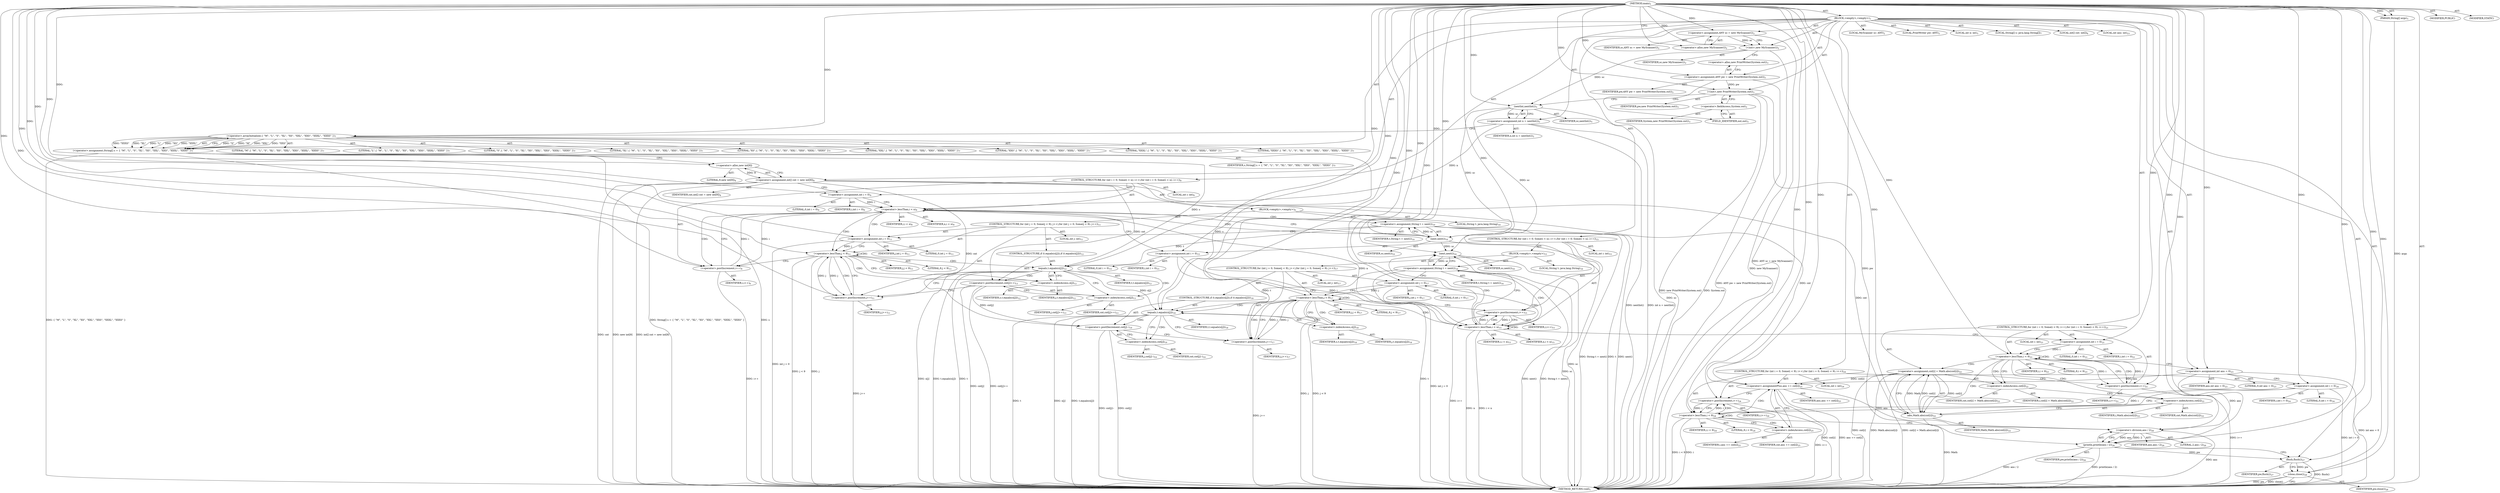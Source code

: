 digraph "main" {  
"21" [label = <(METHOD,main)<SUB>1</SUB>> ]
"22" [label = <(PARAM,String[] args)<SUB>1</SUB>> ]
"23" [label = <(BLOCK,&lt;empty&gt;,&lt;empty&gt;)<SUB>1</SUB>> ]
"4" [label = <(LOCAL,MyScanner sc: ANY)<SUB>2</SUB>> ]
"24" [label = <(&lt;operator&gt;.assignment,ANY sc = new MyScanner())<SUB>2</SUB>> ]
"25" [label = <(IDENTIFIER,sc,ANY sc = new MyScanner())<SUB>2</SUB>> ]
"26" [label = <(&lt;operator&gt;.alloc,new MyScanner())<SUB>2</SUB>> ]
"27" [label = <(&lt;init&gt;,new MyScanner())<SUB>2</SUB>> ]
"3" [label = <(IDENTIFIER,sc,new MyScanner())<SUB>2</SUB>> ]
"6" [label = <(LOCAL,PrintWriter pw: ANY)<SUB>3</SUB>> ]
"28" [label = <(&lt;operator&gt;.assignment,ANY pw = new PrintWriter(System.out))<SUB>3</SUB>> ]
"29" [label = <(IDENTIFIER,pw,ANY pw = new PrintWriter(System.out))<SUB>3</SUB>> ]
"30" [label = <(&lt;operator&gt;.alloc,new PrintWriter(System.out))<SUB>3</SUB>> ]
"31" [label = <(&lt;init&gt;,new PrintWriter(System.out))<SUB>3</SUB>> ]
"5" [label = <(IDENTIFIER,pw,new PrintWriter(System.out))<SUB>3</SUB>> ]
"32" [label = <(&lt;operator&gt;.fieldAccess,System.out)<SUB>3</SUB>> ]
"33" [label = <(IDENTIFIER,System,new PrintWriter(System.out))<SUB>3</SUB>> ]
"34" [label = <(FIELD_IDENTIFIER,out,out)<SUB>3</SUB>> ]
"35" [label = <(LOCAL,int n: int)<SUB>5</SUB>> ]
"36" [label = <(&lt;operator&gt;.assignment,int n = nextInt())<SUB>5</SUB>> ]
"37" [label = <(IDENTIFIER,n,int n = nextInt())<SUB>5</SUB>> ]
"38" [label = <(nextInt,nextInt())<SUB>5</SUB>> ]
"39" [label = <(IDENTIFIER,sc,nextInt())<SUB>5</SUB>> ]
"40" [label = <(LOCAL,String[] s: java.lang.String[])<SUB>7</SUB>> ]
"41" [label = <(&lt;operator&gt;.assignment,String[] s = { &quot;M&quot;, &quot;L&quot;, &quot;S&quot;, &quot;XL&quot;, &quot;XS&quot;, &quot;XXL&quot;, &quot;XXS&quot;, &quot;XXXL&quot;, &quot;XXXS&quot; })<SUB>7</SUB>> ]
"42" [label = <(IDENTIFIER,s,String[] s = { &quot;M&quot;, &quot;L&quot;, &quot;S&quot;, &quot;XL&quot;, &quot;XS&quot;, &quot;XXL&quot;, &quot;XXS&quot;, &quot;XXXL&quot;, &quot;XXXS&quot; })<SUB>7</SUB>> ]
"43" [label = <(&lt;operator&gt;.arrayInitializer,{ &quot;M&quot;, &quot;L&quot;, &quot;S&quot;, &quot;XL&quot;, &quot;XS&quot;, &quot;XXL&quot;, &quot;XXS&quot;, &quot;XXXL&quot;, &quot;XXXS&quot; })<SUB>7</SUB>> ]
"44" [label = <(LITERAL,&quot;M&quot;,{ &quot;M&quot;, &quot;L&quot;, &quot;S&quot;, &quot;XL&quot;, &quot;XS&quot;, &quot;XXL&quot;, &quot;XXS&quot;, &quot;XXXL&quot;, &quot;XXXS&quot; })<SUB>7</SUB>> ]
"45" [label = <(LITERAL,&quot;L&quot;,{ &quot;M&quot;, &quot;L&quot;, &quot;S&quot;, &quot;XL&quot;, &quot;XS&quot;, &quot;XXL&quot;, &quot;XXS&quot;, &quot;XXXL&quot;, &quot;XXXS&quot; })<SUB>7</SUB>> ]
"46" [label = <(LITERAL,&quot;S&quot;,{ &quot;M&quot;, &quot;L&quot;, &quot;S&quot;, &quot;XL&quot;, &quot;XS&quot;, &quot;XXL&quot;, &quot;XXS&quot;, &quot;XXXL&quot;, &quot;XXXS&quot; })<SUB>7</SUB>> ]
"47" [label = <(LITERAL,&quot;XL&quot;,{ &quot;M&quot;, &quot;L&quot;, &quot;S&quot;, &quot;XL&quot;, &quot;XS&quot;, &quot;XXL&quot;, &quot;XXS&quot;, &quot;XXXL&quot;, &quot;XXXS&quot; })<SUB>7</SUB>> ]
"48" [label = <(LITERAL,&quot;XS&quot;,{ &quot;M&quot;, &quot;L&quot;, &quot;S&quot;, &quot;XL&quot;, &quot;XS&quot;, &quot;XXL&quot;, &quot;XXS&quot;, &quot;XXXL&quot;, &quot;XXXS&quot; })<SUB>7</SUB>> ]
"49" [label = <(LITERAL,&quot;XXL&quot;,{ &quot;M&quot;, &quot;L&quot;, &quot;S&quot;, &quot;XL&quot;, &quot;XS&quot;, &quot;XXL&quot;, &quot;XXS&quot;, &quot;XXXL&quot;, &quot;XXXS&quot; })<SUB>7</SUB>> ]
"50" [label = <(LITERAL,&quot;XXS&quot;,{ &quot;M&quot;, &quot;L&quot;, &quot;S&quot;, &quot;XL&quot;, &quot;XS&quot;, &quot;XXL&quot;, &quot;XXS&quot;, &quot;XXXL&quot;, &quot;XXXS&quot; })<SUB>7</SUB>> ]
"51" [label = <(LITERAL,&quot;XXXL&quot;,{ &quot;M&quot;, &quot;L&quot;, &quot;S&quot;, &quot;XL&quot;, &quot;XS&quot;, &quot;XXL&quot;, &quot;XXS&quot;, &quot;XXXL&quot;, &quot;XXXS&quot; })<SUB>7</SUB>> ]
"52" [label = <(LITERAL,&quot;XXXS&quot;,{ &quot;M&quot;, &quot;L&quot;, &quot;S&quot;, &quot;XL&quot;, &quot;XS&quot;, &quot;XXL&quot;, &quot;XXS&quot;, &quot;XXXL&quot;, &quot;XXXS&quot; })<SUB>7</SUB>> ]
"53" [label = <(LOCAL,int[] cnt: int[])<SUB>8</SUB>> ]
"54" [label = <(&lt;operator&gt;.assignment,int[] cnt = new int[9])<SUB>8</SUB>> ]
"55" [label = <(IDENTIFIER,cnt,int[] cnt = new int[9])<SUB>8</SUB>> ]
"56" [label = <(&lt;operator&gt;.alloc,new int[9])> ]
"57" [label = <(LITERAL,9,new int[9])<SUB>8</SUB>> ]
"58" [label = <(CONTROL_STRUCTURE,for (int i = 0; Some(i &lt; n); i++),for (int i = 0; Some(i &lt; n); i++))<SUB>9</SUB>> ]
"59" [label = <(LOCAL,int i: int)<SUB>9</SUB>> ]
"60" [label = <(&lt;operator&gt;.assignment,int i = 0)<SUB>9</SUB>> ]
"61" [label = <(IDENTIFIER,i,int i = 0)<SUB>9</SUB>> ]
"62" [label = <(LITERAL,0,int i = 0)<SUB>9</SUB>> ]
"63" [label = <(&lt;operator&gt;.lessThan,i &lt; n)<SUB>9</SUB>> ]
"64" [label = <(IDENTIFIER,i,i &lt; n)<SUB>9</SUB>> ]
"65" [label = <(IDENTIFIER,n,i &lt; n)<SUB>9</SUB>> ]
"66" [label = <(&lt;operator&gt;.postIncrement,i++)<SUB>9</SUB>> ]
"67" [label = <(IDENTIFIER,i,i++)<SUB>9</SUB>> ]
"68" [label = <(BLOCK,&lt;empty&gt;,&lt;empty&gt;)<SUB>9</SUB>> ]
"69" [label = <(LOCAL,String t: java.lang.String)<SUB>10</SUB>> ]
"70" [label = <(&lt;operator&gt;.assignment,String t = next())<SUB>10</SUB>> ]
"71" [label = <(IDENTIFIER,t,String t = next())<SUB>10</SUB>> ]
"72" [label = <(next,next())<SUB>10</SUB>> ]
"73" [label = <(IDENTIFIER,sc,next())<SUB>10</SUB>> ]
"74" [label = <(CONTROL_STRUCTURE,for (int j = 0; Some(j &lt; 9); j++),for (int j = 0; Some(j &lt; 9); j++))<SUB>11</SUB>> ]
"75" [label = <(LOCAL,int j: int)<SUB>11</SUB>> ]
"76" [label = <(&lt;operator&gt;.assignment,int j = 0)<SUB>11</SUB>> ]
"77" [label = <(IDENTIFIER,j,int j = 0)<SUB>11</SUB>> ]
"78" [label = <(LITERAL,0,int j = 0)<SUB>11</SUB>> ]
"79" [label = <(&lt;operator&gt;.lessThan,j &lt; 9)<SUB>11</SUB>> ]
"80" [label = <(IDENTIFIER,j,j &lt; 9)<SUB>11</SUB>> ]
"81" [label = <(LITERAL,9,j &lt; 9)<SUB>11</SUB>> ]
"82" [label = <(&lt;operator&gt;.postIncrement,j++)<SUB>11</SUB>> ]
"83" [label = <(IDENTIFIER,j,j++)<SUB>11</SUB>> ]
"84" [label = <(CONTROL_STRUCTURE,if (t.equals(s[j])),if (t.equals(s[j])))<SUB>12</SUB>> ]
"85" [label = <(equals,t.equals(s[j]))<SUB>12</SUB>> ]
"86" [label = <(IDENTIFIER,t,t.equals(s[j]))<SUB>12</SUB>> ]
"87" [label = <(&lt;operator&gt;.indexAccess,s[j])<SUB>12</SUB>> ]
"88" [label = <(IDENTIFIER,s,t.equals(s[j]))<SUB>12</SUB>> ]
"89" [label = <(IDENTIFIER,j,t.equals(s[j]))<SUB>12</SUB>> ]
"90" [label = <(&lt;operator&gt;.postIncrement,cnt[j]++)<SUB>13</SUB>> ]
"91" [label = <(&lt;operator&gt;.indexAccess,cnt[j])<SUB>13</SUB>> ]
"92" [label = <(IDENTIFIER,cnt,cnt[j]++)<SUB>13</SUB>> ]
"93" [label = <(IDENTIFIER,j,cnt[j]++)<SUB>13</SUB>> ]
"94" [label = <(CONTROL_STRUCTURE,for (int i = 0; Some(i &lt; n); i++),for (int i = 0; Some(i &lt; n); i++))<SUB>15</SUB>> ]
"95" [label = <(LOCAL,int i: int)<SUB>15</SUB>> ]
"96" [label = <(&lt;operator&gt;.assignment,int i = 0)<SUB>15</SUB>> ]
"97" [label = <(IDENTIFIER,i,int i = 0)<SUB>15</SUB>> ]
"98" [label = <(LITERAL,0,int i = 0)<SUB>15</SUB>> ]
"99" [label = <(&lt;operator&gt;.lessThan,i &lt; n)<SUB>15</SUB>> ]
"100" [label = <(IDENTIFIER,i,i &lt; n)<SUB>15</SUB>> ]
"101" [label = <(IDENTIFIER,n,i &lt; n)<SUB>15</SUB>> ]
"102" [label = <(&lt;operator&gt;.postIncrement,i++)<SUB>15</SUB>> ]
"103" [label = <(IDENTIFIER,i,i++)<SUB>15</SUB>> ]
"104" [label = <(BLOCK,&lt;empty&gt;,&lt;empty&gt;)<SUB>15</SUB>> ]
"105" [label = <(LOCAL,String t: java.lang.String)<SUB>16</SUB>> ]
"106" [label = <(&lt;operator&gt;.assignment,String t = next())<SUB>16</SUB>> ]
"107" [label = <(IDENTIFIER,t,String t = next())<SUB>16</SUB>> ]
"108" [label = <(next,next())<SUB>16</SUB>> ]
"109" [label = <(IDENTIFIER,sc,next())<SUB>16</SUB>> ]
"110" [label = <(CONTROL_STRUCTURE,for (int j = 0; Some(j &lt; 9); j++),for (int j = 0; Some(j &lt; 9); j++))<SUB>17</SUB>> ]
"111" [label = <(LOCAL,int j: int)<SUB>17</SUB>> ]
"112" [label = <(&lt;operator&gt;.assignment,int j = 0)<SUB>17</SUB>> ]
"113" [label = <(IDENTIFIER,j,int j = 0)<SUB>17</SUB>> ]
"114" [label = <(LITERAL,0,int j = 0)<SUB>17</SUB>> ]
"115" [label = <(&lt;operator&gt;.lessThan,j &lt; 9)<SUB>17</SUB>> ]
"116" [label = <(IDENTIFIER,j,j &lt; 9)<SUB>17</SUB>> ]
"117" [label = <(LITERAL,9,j &lt; 9)<SUB>17</SUB>> ]
"118" [label = <(&lt;operator&gt;.postIncrement,j++)<SUB>17</SUB>> ]
"119" [label = <(IDENTIFIER,j,j++)<SUB>17</SUB>> ]
"120" [label = <(CONTROL_STRUCTURE,if (t.equals(s[j])),if (t.equals(s[j])))<SUB>18</SUB>> ]
"121" [label = <(equals,t.equals(s[j]))<SUB>18</SUB>> ]
"122" [label = <(IDENTIFIER,t,t.equals(s[j]))<SUB>18</SUB>> ]
"123" [label = <(&lt;operator&gt;.indexAccess,s[j])<SUB>18</SUB>> ]
"124" [label = <(IDENTIFIER,s,t.equals(s[j]))<SUB>18</SUB>> ]
"125" [label = <(IDENTIFIER,j,t.equals(s[j]))<SUB>18</SUB>> ]
"126" [label = <(&lt;operator&gt;.postDecrement,cnt[j]--)<SUB>19</SUB>> ]
"127" [label = <(&lt;operator&gt;.indexAccess,cnt[j])<SUB>19</SUB>> ]
"128" [label = <(IDENTIFIER,cnt,cnt[j]--)<SUB>19</SUB>> ]
"129" [label = <(IDENTIFIER,j,cnt[j]--)<SUB>19</SUB>> ]
"130" [label = <(CONTROL_STRUCTURE,for (int i = 0; Some(i &lt; 9); i++),for (int i = 0; Some(i &lt; 9); i++))<SUB>21</SUB>> ]
"131" [label = <(LOCAL,int i: int)<SUB>21</SUB>> ]
"132" [label = <(&lt;operator&gt;.assignment,int i = 0)<SUB>21</SUB>> ]
"133" [label = <(IDENTIFIER,i,int i = 0)<SUB>21</SUB>> ]
"134" [label = <(LITERAL,0,int i = 0)<SUB>21</SUB>> ]
"135" [label = <(&lt;operator&gt;.lessThan,i &lt; 9)<SUB>21</SUB>> ]
"136" [label = <(IDENTIFIER,i,i &lt; 9)<SUB>21</SUB>> ]
"137" [label = <(LITERAL,9,i &lt; 9)<SUB>21</SUB>> ]
"138" [label = <(&lt;operator&gt;.postIncrement,i++)<SUB>21</SUB>> ]
"139" [label = <(IDENTIFIER,i,i++)<SUB>21</SUB>> ]
"140" [label = <(&lt;operator&gt;.assignment,cnt[i] = Math.abs(cnt[i]))<SUB>22</SUB>> ]
"141" [label = <(&lt;operator&gt;.indexAccess,cnt[i])<SUB>22</SUB>> ]
"142" [label = <(IDENTIFIER,cnt,cnt[i] = Math.abs(cnt[i]))<SUB>22</SUB>> ]
"143" [label = <(IDENTIFIER,i,cnt[i] = Math.abs(cnt[i]))<SUB>22</SUB>> ]
"144" [label = <(abs,Math.abs(cnt[i]))<SUB>22</SUB>> ]
"145" [label = <(IDENTIFIER,Math,Math.abs(cnt[i]))<SUB>22</SUB>> ]
"146" [label = <(&lt;operator&gt;.indexAccess,cnt[i])<SUB>22</SUB>> ]
"147" [label = <(IDENTIFIER,cnt,Math.abs(cnt[i]))<SUB>22</SUB>> ]
"148" [label = <(IDENTIFIER,i,Math.abs(cnt[i]))<SUB>22</SUB>> ]
"149" [label = <(LOCAL,int ans: int)<SUB>23</SUB>> ]
"150" [label = <(&lt;operator&gt;.assignment,int ans = 0)<SUB>23</SUB>> ]
"151" [label = <(IDENTIFIER,ans,int ans = 0)<SUB>23</SUB>> ]
"152" [label = <(LITERAL,0,int ans = 0)<SUB>23</SUB>> ]
"153" [label = <(CONTROL_STRUCTURE,for (int i = 0; Some(i &lt; 9); i++),for (int i = 0; Some(i &lt; 9); i++))<SUB>24</SUB>> ]
"154" [label = <(LOCAL,int i: int)<SUB>24</SUB>> ]
"155" [label = <(&lt;operator&gt;.assignment,int i = 0)<SUB>24</SUB>> ]
"156" [label = <(IDENTIFIER,i,int i = 0)<SUB>24</SUB>> ]
"157" [label = <(LITERAL,0,int i = 0)<SUB>24</SUB>> ]
"158" [label = <(&lt;operator&gt;.lessThan,i &lt; 9)<SUB>24</SUB>> ]
"159" [label = <(IDENTIFIER,i,i &lt; 9)<SUB>24</SUB>> ]
"160" [label = <(LITERAL,9,i &lt; 9)<SUB>24</SUB>> ]
"161" [label = <(&lt;operator&gt;.postIncrement,i++)<SUB>24</SUB>> ]
"162" [label = <(IDENTIFIER,i,i++)<SUB>24</SUB>> ]
"163" [label = <(&lt;operator&gt;.assignmentPlus,ans += cnt[i])<SUB>25</SUB>> ]
"164" [label = <(IDENTIFIER,ans,ans += cnt[i])<SUB>25</SUB>> ]
"165" [label = <(&lt;operator&gt;.indexAccess,cnt[i])<SUB>25</SUB>> ]
"166" [label = <(IDENTIFIER,cnt,ans += cnt[i])<SUB>25</SUB>> ]
"167" [label = <(IDENTIFIER,i,ans += cnt[i])<SUB>25</SUB>> ]
"168" [label = <(println,println(ans / 2))<SUB>26</SUB>> ]
"169" [label = <(IDENTIFIER,pw,println(ans / 2))<SUB>26</SUB>> ]
"170" [label = <(&lt;operator&gt;.division,ans / 2)<SUB>26</SUB>> ]
"171" [label = <(IDENTIFIER,ans,ans / 2)<SUB>26</SUB>> ]
"172" [label = <(LITERAL,2,ans / 2)<SUB>26</SUB>> ]
"173" [label = <(flush,flush())<SUB>27</SUB>> ]
"174" [label = <(IDENTIFIER,pw,flush())<SUB>27</SUB>> ]
"175" [label = <(close,close())<SUB>28</SUB>> ]
"176" [label = <(IDENTIFIER,pw,close())<SUB>28</SUB>> ]
"177" [label = <(MODIFIER,PUBLIC)> ]
"178" [label = <(MODIFIER,STATIC)> ]
"179" [label = <(METHOD_RETURN,void)<SUB>1</SUB>> ]
  "21" -> "22"  [ label = "AST: "] 
  "21" -> "23"  [ label = "AST: "] 
  "21" -> "177"  [ label = "AST: "] 
  "21" -> "178"  [ label = "AST: "] 
  "21" -> "179"  [ label = "AST: "] 
  "23" -> "4"  [ label = "AST: "] 
  "23" -> "24"  [ label = "AST: "] 
  "23" -> "27"  [ label = "AST: "] 
  "23" -> "6"  [ label = "AST: "] 
  "23" -> "28"  [ label = "AST: "] 
  "23" -> "31"  [ label = "AST: "] 
  "23" -> "35"  [ label = "AST: "] 
  "23" -> "36"  [ label = "AST: "] 
  "23" -> "40"  [ label = "AST: "] 
  "23" -> "41"  [ label = "AST: "] 
  "23" -> "53"  [ label = "AST: "] 
  "23" -> "54"  [ label = "AST: "] 
  "23" -> "58"  [ label = "AST: "] 
  "23" -> "94"  [ label = "AST: "] 
  "23" -> "130"  [ label = "AST: "] 
  "23" -> "149"  [ label = "AST: "] 
  "23" -> "150"  [ label = "AST: "] 
  "23" -> "153"  [ label = "AST: "] 
  "23" -> "168"  [ label = "AST: "] 
  "23" -> "173"  [ label = "AST: "] 
  "23" -> "175"  [ label = "AST: "] 
  "24" -> "25"  [ label = "AST: "] 
  "24" -> "26"  [ label = "AST: "] 
  "27" -> "3"  [ label = "AST: "] 
  "28" -> "29"  [ label = "AST: "] 
  "28" -> "30"  [ label = "AST: "] 
  "31" -> "5"  [ label = "AST: "] 
  "31" -> "32"  [ label = "AST: "] 
  "32" -> "33"  [ label = "AST: "] 
  "32" -> "34"  [ label = "AST: "] 
  "36" -> "37"  [ label = "AST: "] 
  "36" -> "38"  [ label = "AST: "] 
  "38" -> "39"  [ label = "AST: "] 
  "41" -> "42"  [ label = "AST: "] 
  "41" -> "43"  [ label = "AST: "] 
  "43" -> "44"  [ label = "AST: "] 
  "43" -> "45"  [ label = "AST: "] 
  "43" -> "46"  [ label = "AST: "] 
  "43" -> "47"  [ label = "AST: "] 
  "43" -> "48"  [ label = "AST: "] 
  "43" -> "49"  [ label = "AST: "] 
  "43" -> "50"  [ label = "AST: "] 
  "43" -> "51"  [ label = "AST: "] 
  "43" -> "52"  [ label = "AST: "] 
  "54" -> "55"  [ label = "AST: "] 
  "54" -> "56"  [ label = "AST: "] 
  "56" -> "57"  [ label = "AST: "] 
  "58" -> "59"  [ label = "AST: "] 
  "58" -> "60"  [ label = "AST: "] 
  "58" -> "63"  [ label = "AST: "] 
  "58" -> "66"  [ label = "AST: "] 
  "58" -> "68"  [ label = "AST: "] 
  "60" -> "61"  [ label = "AST: "] 
  "60" -> "62"  [ label = "AST: "] 
  "63" -> "64"  [ label = "AST: "] 
  "63" -> "65"  [ label = "AST: "] 
  "66" -> "67"  [ label = "AST: "] 
  "68" -> "69"  [ label = "AST: "] 
  "68" -> "70"  [ label = "AST: "] 
  "68" -> "74"  [ label = "AST: "] 
  "70" -> "71"  [ label = "AST: "] 
  "70" -> "72"  [ label = "AST: "] 
  "72" -> "73"  [ label = "AST: "] 
  "74" -> "75"  [ label = "AST: "] 
  "74" -> "76"  [ label = "AST: "] 
  "74" -> "79"  [ label = "AST: "] 
  "74" -> "82"  [ label = "AST: "] 
  "74" -> "84"  [ label = "AST: "] 
  "76" -> "77"  [ label = "AST: "] 
  "76" -> "78"  [ label = "AST: "] 
  "79" -> "80"  [ label = "AST: "] 
  "79" -> "81"  [ label = "AST: "] 
  "82" -> "83"  [ label = "AST: "] 
  "84" -> "85"  [ label = "AST: "] 
  "84" -> "90"  [ label = "AST: "] 
  "85" -> "86"  [ label = "AST: "] 
  "85" -> "87"  [ label = "AST: "] 
  "87" -> "88"  [ label = "AST: "] 
  "87" -> "89"  [ label = "AST: "] 
  "90" -> "91"  [ label = "AST: "] 
  "91" -> "92"  [ label = "AST: "] 
  "91" -> "93"  [ label = "AST: "] 
  "94" -> "95"  [ label = "AST: "] 
  "94" -> "96"  [ label = "AST: "] 
  "94" -> "99"  [ label = "AST: "] 
  "94" -> "102"  [ label = "AST: "] 
  "94" -> "104"  [ label = "AST: "] 
  "96" -> "97"  [ label = "AST: "] 
  "96" -> "98"  [ label = "AST: "] 
  "99" -> "100"  [ label = "AST: "] 
  "99" -> "101"  [ label = "AST: "] 
  "102" -> "103"  [ label = "AST: "] 
  "104" -> "105"  [ label = "AST: "] 
  "104" -> "106"  [ label = "AST: "] 
  "104" -> "110"  [ label = "AST: "] 
  "106" -> "107"  [ label = "AST: "] 
  "106" -> "108"  [ label = "AST: "] 
  "108" -> "109"  [ label = "AST: "] 
  "110" -> "111"  [ label = "AST: "] 
  "110" -> "112"  [ label = "AST: "] 
  "110" -> "115"  [ label = "AST: "] 
  "110" -> "118"  [ label = "AST: "] 
  "110" -> "120"  [ label = "AST: "] 
  "112" -> "113"  [ label = "AST: "] 
  "112" -> "114"  [ label = "AST: "] 
  "115" -> "116"  [ label = "AST: "] 
  "115" -> "117"  [ label = "AST: "] 
  "118" -> "119"  [ label = "AST: "] 
  "120" -> "121"  [ label = "AST: "] 
  "120" -> "126"  [ label = "AST: "] 
  "121" -> "122"  [ label = "AST: "] 
  "121" -> "123"  [ label = "AST: "] 
  "123" -> "124"  [ label = "AST: "] 
  "123" -> "125"  [ label = "AST: "] 
  "126" -> "127"  [ label = "AST: "] 
  "127" -> "128"  [ label = "AST: "] 
  "127" -> "129"  [ label = "AST: "] 
  "130" -> "131"  [ label = "AST: "] 
  "130" -> "132"  [ label = "AST: "] 
  "130" -> "135"  [ label = "AST: "] 
  "130" -> "138"  [ label = "AST: "] 
  "130" -> "140"  [ label = "AST: "] 
  "132" -> "133"  [ label = "AST: "] 
  "132" -> "134"  [ label = "AST: "] 
  "135" -> "136"  [ label = "AST: "] 
  "135" -> "137"  [ label = "AST: "] 
  "138" -> "139"  [ label = "AST: "] 
  "140" -> "141"  [ label = "AST: "] 
  "140" -> "144"  [ label = "AST: "] 
  "141" -> "142"  [ label = "AST: "] 
  "141" -> "143"  [ label = "AST: "] 
  "144" -> "145"  [ label = "AST: "] 
  "144" -> "146"  [ label = "AST: "] 
  "146" -> "147"  [ label = "AST: "] 
  "146" -> "148"  [ label = "AST: "] 
  "150" -> "151"  [ label = "AST: "] 
  "150" -> "152"  [ label = "AST: "] 
  "153" -> "154"  [ label = "AST: "] 
  "153" -> "155"  [ label = "AST: "] 
  "153" -> "158"  [ label = "AST: "] 
  "153" -> "161"  [ label = "AST: "] 
  "153" -> "163"  [ label = "AST: "] 
  "155" -> "156"  [ label = "AST: "] 
  "155" -> "157"  [ label = "AST: "] 
  "158" -> "159"  [ label = "AST: "] 
  "158" -> "160"  [ label = "AST: "] 
  "161" -> "162"  [ label = "AST: "] 
  "163" -> "164"  [ label = "AST: "] 
  "163" -> "165"  [ label = "AST: "] 
  "165" -> "166"  [ label = "AST: "] 
  "165" -> "167"  [ label = "AST: "] 
  "168" -> "169"  [ label = "AST: "] 
  "168" -> "170"  [ label = "AST: "] 
  "170" -> "171"  [ label = "AST: "] 
  "170" -> "172"  [ label = "AST: "] 
  "173" -> "174"  [ label = "AST: "] 
  "175" -> "176"  [ label = "AST: "] 
  "24" -> "27"  [ label = "CFG: "] 
  "27" -> "30"  [ label = "CFG: "] 
  "28" -> "34"  [ label = "CFG: "] 
  "31" -> "38"  [ label = "CFG: "] 
  "36" -> "43"  [ label = "CFG: "] 
  "41" -> "56"  [ label = "CFG: "] 
  "54" -> "60"  [ label = "CFG: "] 
  "150" -> "155"  [ label = "CFG: "] 
  "168" -> "173"  [ label = "CFG: "] 
  "173" -> "175"  [ label = "CFG: "] 
  "175" -> "179"  [ label = "CFG: "] 
  "26" -> "24"  [ label = "CFG: "] 
  "30" -> "28"  [ label = "CFG: "] 
  "32" -> "31"  [ label = "CFG: "] 
  "38" -> "36"  [ label = "CFG: "] 
  "43" -> "41"  [ label = "CFG: "] 
  "56" -> "54"  [ label = "CFG: "] 
  "60" -> "63"  [ label = "CFG: "] 
  "63" -> "72"  [ label = "CFG: "] 
  "63" -> "96"  [ label = "CFG: "] 
  "66" -> "63"  [ label = "CFG: "] 
  "96" -> "99"  [ label = "CFG: "] 
  "99" -> "108"  [ label = "CFG: "] 
  "99" -> "132"  [ label = "CFG: "] 
  "102" -> "99"  [ label = "CFG: "] 
  "132" -> "135"  [ label = "CFG: "] 
  "135" -> "141"  [ label = "CFG: "] 
  "135" -> "150"  [ label = "CFG: "] 
  "138" -> "135"  [ label = "CFG: "] 
  "140" -> "138"  [ label = "CFG: "] 
  "155" -> "158"  [ label = "CFG: "] 
  "158" -> "165"  [ label = "CFG: "] 
  "158" -> "170"  [ label = "CFG: "] 
  "161" -> "158"  [ label = "CFG: "] 
  "163" -> "161"  [ label = "CFG: "] 
  "170" -> "168"  [ label = "CFG: "] 
  "34" -> "32"  [ label = "CFG: "] 
  "70" -> "76"  [ label = "CFG: "] 
  "106" -> "112"  [ label = "CFG: "] 
  "141" -> "146"  [ label = "CFG: "] 
  "144" -> "140"  [ label = "CFG: "] 
  "165" -> "163"  [ label = "CFG: "] 
  "72" -> "70"  [ label = "CFG: "] 
  "76" -> "79"  [ label = "CFG: "] 
  "79" -> "87"  [ label = "CFG: "] 
  "79" -> "66"  [ label = "CFG: "] 
  "82" -> "79"  [ label = "CFG: "] 
  "108" -> "106"  [ label = "CFG: "] 
  "112" -> "115"  [ label = "CFG: "] 
  "115" -> "123"  [ label = "CFG: "] 
  "115" -> "102"  [ label = "CFG: "] 
  "118" -> "115"  [ label = "CFG: "] 
  "146" -> "144"  [ label = "CFG: "] 
  "85" -> "91"  [ label = "CFG: "] 
  "85" -> "82"  [ label = "CFG: "] 
  "90" -> "82"  [ label = "CFG: "] 
  "121" -> "127"  [ label = "CFG: "] 
  "121" -> "118"  [ label = "CFG: "] 
  "126" -> "118"  [ label = "CFG: "] 
  "87" -> "85"  [ label = "CFG: "] 
  "91" -> "90"  [ label = "CFG: "] 
  "123" -> "121"  [ label = "CFG: "] 
  "127" -> "126"  [ label = "CFG: "] 
  "21" -> "26"  [ label = "CFG: "] 
  "22" -> "179"  [ label = "DDG: args"] 
  "24" -> "179"  [ label = "DDG: ANY sc = new MyScanner()"] 
  "27" -> "179"  [ label = "DDG: new MyScanner()"] 
  "28" -> "179"  [ label = "DDG: ANY pw = new PrintWriter(System.out)"] 
  "31" -> "179"  [ label = "DDG: System.out"] 
  "31" -> "179"  [ label = "DDG: new PrintWriter(System.out)"] 
  "38" -> "179"  [ label = "DDG: sc"] 
  "36" -> "179"  [ label = "DDG: nextInt()"] 
  "36" -> "179"  [ label = "DDG: int n = nextInt()"] 
  "41" -> "179"  [ label = "DDG: s"] 
  "41" -> "179"  [ label = "DDG: { &quot;M&quot;, &quot;L&quot;, &quot;S&quot;, &quot;XL&quot;, &quot;XS&quot;, &quot;XXL&quot;, &quot;XXS&quot;, &quot;XXXL&quot;, &quot;XXXS&quot; }"] 
  "41" -> "179"  [ label = "DDG: String[] s = { &quot;M&quot;, &quot;L&quot;, &quot;S&quot;, &quot;XL&quot;, &quot;XS&quot;, &quot;XXL&quot;, &quot;XXS&quot;, &quot;XXXL&quot;, &quot;XXXS&quot; }"] 
  "54" -> "179"  [ label = "DDG: cnt"] 
  "54" -> "179"  [ label = "DDG: new int[9]"] 
  "54" -> "179"  [ label = "DDG: int[] cnt = new int[9]"] 
  "99" -> "179"  [ label = "DDG: n"] 
  "99" -> "179"  [ label = "DDG: i &lt; n"] 
  "150" -> "179"  [ label = "DDG: int ans = 0"] 
  "155" -> "179"  [ label = "DDG: int i = 0"] 
  "158" -> "179"  [ label = "DDG: i"] 
  "158" -> "179"  [ label = "DDG: i &lt; 9"] 
  "170" -> "179"  [ label = "DDG: ans"] 
  "168" -> "179"  [ label = "DDG: ans / 2"] 
  "168" -> "179"  [ label = "DDG: println(ans / 2)"] 
  "173" -> "179"  [ label = "DDG: flush()"] 
  "175" -> "179"  [ label = "DDG: pw"] 
  "175" -> "179"  [ label = "DDG: close()"] 
  "163" -> "179"  [ label = "DDG: cnt[i]"] 
  "163" -> "179"  [ label = "DDG: ans += cnt[i]"] 
  "161" -> "179"  [ label = "DDG: i++"] 
  "140" -> "179"  [ label = "DDG: cnt[i]"] 
  "140" -> "179"  [ label = "DDG: Math.abs(cnt[i])"] 
  "140" -> "179"  [ label = "DDG: cnt[i] = Math.abs(cnt[i])"] 
  "138" -> "179"  [ label = "DDG: i++"] 
  "106" -> "179"  [ label = "DDG: t"] 
  "108" -> "179"  [ label = "DDG: sc"] 
  "106" -> "179"  [ label = "DDG: next()"] 
  "106" -> "179"  [ label = "DDG: String t = next()"] 
  "112" -> "179"  [ label = "DDG: int j = 0"] 
  "115" -> "179"  [ label = "DDG: j"] 
  "115" -> "179"  [ label = "DDG: j &lt; 9"] 
  "102" -> "179"  [ label = "DDG: i++"] 
  "121" -> "179"  [ label = "DDG: t"] 
  "121" -> "179"  [ label = "DDG: s[j]"] 
  "121" -> "179"  [ label = "DDG: t.equals(s[j])"] 
  "126" -> "179"  [ label = "DDG: cnt[j]"] 
  "126" -> "179"  [ label = "DDG: cnt[j]--"] 
  "118" -> "179"  [ label = "DDG: j++"] 
  "70" -> "179"  [ label = "DDG: t"] 
  "72" -> "179"  [ label = "DDG: sc"] 
  "70" -> "179"  [ label = "DDG: next()"] 
  "70" -> "179"  [ label = "DDG: String t = next()"] 
  "76" -> "179"  [ label = "DDG: int j = 0"] 
  "79" -> "179"  [ label = "DDG: j"] 
  "79" -> "179"  [ label = "DDG: j &lt; 9"] 
  "66" -> "179"  [ label = "DDG: i++"] 
  "85" -> "179"  [ label = "DDG: t"] 
  "85" -> "179"  [ label = "DDG: s[j]"] 
  "85" -> "179"  [ label = "DDG: t.equals(s[j])"] 
  "90" -> "179"  [ label = "DDG: cnt[j]"] 
  "90" -> "179"  [ label = "DDG: cnt[j]++"] 
  "82" -> "179"  [ label = "DDG: j++"] 
  "144" -> "179"  [ label = "DDG: Math"] 
  "21" -> "22"  [ label = "DDG: "] 
  "21" -> "24"  [ label = "DDG: "] 
  "21" -> "28"  [ label = "DDG: "] 
  "38" -> "36"  [ label = "DDG: sc"] 
  "43" -> "41"  [ label = "DDG: &quot;S&quot;"] 
  "43" -> "41"  [ label = "DDG: &quot;M&quot;"] 
  "43" -> "41"  [ label = "DDG: &quot;XXL&quot;"] 
  "43" -> "41"  [ label = "DDG: &quot;XXS&quot;"] 
  "43" -> "41"  [ label = "DDG: &quot;XXXS&quot;"] 
  "43" -> "41"  [ label = "DDG: &quot;XL&quot;"] 
  "43" -> "41"  [ label = "DDG: &quot;L&quot;"] 
  "43" -> "41"  [ label = "DDG: &quot;XS&quot;"] 
  "43" -> "41"  [ label = "DDG: &quot;XXXL&quot;"] 
  "56" -> "54"  [ label = "DDG: 9"] 
  "21" -> "150"  [ label = "DDG: "] 
  "24" -> "27"  [ label = "DDG: sc"] 
  "21" -> "27"  [ label = "DDG: "] 
  "28" -> "31"  [ label = "DDG: pw"] 
  "21" -> "31"  [ label = "DDG: "] 
  "21" -> "60"  [ label = "DDG: "] 
  "21" -> "96"  [ label = "DDG: "] 
  "21" -> "132"  [ label = "DDG: "] 
  "144" -> "140"  [ label = "DDG: Math"] 
  "144" -> "140"  [ label = "DDG: cnt[i]"] 
  "21" -> "155"  [ label = "DDG: "] 
  "54" -> "163"  [ label = "DDG: cnt"] 
  "140" -> "163"  [ label = "DDG: cnt[i]"] 
  "31" -> "168"  [ label = "DDG: pw"] 
  "21" -> "168"  [ label = "DDG: "] 
  "170" -> "168"  [ label = "DDG: ans"] 
  "170" -> "168"  [ label = "DDG: 2"] 
  "168" -> "173"  [ label = "DDG: pw"] 
  "21" -> "173"  [ label = "DDG: "] 
  "173" -> "175"  [ label = "DDG: pw"] 
  "21" -> "175"  [ label = "DDG: "] 
  "27" -> "38"  [ label = "DDG: sc"] 
  "21" -> "38"  [ label = "DDG: "] 
  "21" -> "43"  [ label = "DDG: "] 
  "21" -> "56"  [ label = "DDG: "] 
  "60" -> "63"  [ label = "DDG: i"] 
  "66" -> "63"  [ label = "DDG: i"] 
  "21" -> "63"  [ label = "DDG: "] 
  "36" -> "63"  [ label = "DDG: n"] 
  "63" -> "66"  [ label = "DDG: i"] 
  "21" -> "66"  [ label = "DDG: "] 
  "72" -> "70"  [ label = "DDG: sc"] 
  "96" -> "99"  [ label = "DDG: i"] 
  "102" -> "99"  [ label = "DDG: i"] 
  "21" -> "99"  [ label = "DDG: "] 
  "63" -> "99"  [ label = "DDG: n"] 
  "99" -> "102"  [ label = "DDG: i"] 
  "21" -> "102"  [ label = "DDG: "] 
  "108" -> "106"  [ label = "DDG: sc"] 
  "132" -> "135"  [ label = "DDG: i"] 
  "138" -> "135"  [ label = "DDG: i"] 
  "21" -> "135"  [ label = "DDG: "] 
  "135" -> "138"  [ label = "DDG: i"] 
  "21" -> "138"  [ label = "DDG: "] 
  "155" -> "158"  [ label = "DDG: i"] 
  "161" -> "158"  [ label = "DDG: i"] 
  "21" -> "158"  [ label = "DDG: "] 
  "158" -> "161"  [ label = "DDG: i"] 
  "21" -> "161"  [ label = "DDG: "] 
  "150" -> "163"  [ label = "DDG: ans"] 
  "21" -> "163"  [ label = "DDG: "] 
  "150" -> "170"  [ label = "DDG: ans"] 
  "163" -> "170"  [ label = "DDG: ans"] 
  "21" -> "170"  [ label = "DDG: "] 
  "21" -> "76"  [ label = "DDG: "] 
  "21" -> "112"  [ label = "DDG: "] 
  "21" -> "144"  [ label = "DDG: "] 
  "54" -> "144"  [ label = "DDG: cnt"] 
  "140" -> "144"  [ label = "DDG: cnt[i]"] 
  "38" -> "72"  [ label = "DDG: sc"] 
  "21" -> "72"  [ label = "DDG: "] 
  "76" -> "79"  [ label = "DDG: j"] 
  "82" -> "79"  [ label = "DDG: j"] 
  "21" -> "79"  [ label = "DDG: "] 
  "79" -> "82"  [ label = "DDG: j"] 
  "21" -> "82"  [ label = "DDG: "] 
  "38" -> "108"  [ label = "DDG: sc"] 
  "72" -> "108"  [ label = "DDG: sc"] 
  "21" -> "108"  [ label = "DDG: "] 
  "112" -> "115"  [ label = "DDG: j"] 
  "118" -> "115"  [ label = "DDG: j"] 
  "21" -> "115"  [ label = "DDG: "] 
  "115" -> "118"  [ label = "DDG: j"] 
  "21" -> "118"  [ label = "DDG: "] 
  "70" -> "85"  [ label = "DDG: t"] 
  "21" -> "85"  [ label = "DDG: "] 
  "41" -> "85"  [ label = "DDG: s"] 
  "54" -> "90"  [ label = "DDG: cnt"] 
  "106" -> "121"  [ label = "DDG: t"] 
  "21" -> "121"  [ label = "DDG: "] 
  "41" -> "121"  [ label = "DDG: s"] 
  "85" -> "121"  [ label = "DDG: s[j]"] 
  "54" -> "126"  [ label = "DDG: cnt"] 
  "90" -> "126"  [ label = "DDG: cnt[j]"] 
  "63" -> "66"  [ label = "CDG: "] 
  "63" -> "72"  [ label = "CDG: "] 
  "63" -> "76"  [ label = "CDG: "] 
  "63" -> "79"  [ label = "CDG: "] 
  "63" -> "70"  [ label = "CDG: "] 
  "63" -> "63"  [ label = "CDG: "] 
  "99" -> "115"  [ label = "CDG: "] 
  "99" -> "99"  [ label = "CDG: "] 
  "99" -> "102"  [ label = "CDG: "] 
  "99" -> "106"  [ label = "CDG: "] 
  "99" -> "112"  [ label = "CDG: "] 
  "99" -> "108"  [ label = "CDG: "] 
  "135" -> "141"  [ label = "CDG: "] 
  "135" -> "146"  [ label = "CDG: "] 
  "135" -> "144"  [ label = "CDG: "] 
  "135" -> "138"  [ label = "CDG: "] 
  "135" -> "140"  [ label = "CDG: "] 
  "135" -> "135"  [ label = "CDG: "] 
  "158" -> "161"  [ label = "CDG: "] 
  "158" -> "163"  [ label = "CDG: "] 
  "158" -> "165"  [ label = "CDG: "] 
  "158" -> "158"  [ label = "CDG: "] 
  "79" -> "85"  [ label = "CDG: "] 
  "79" -> "87"  [ label = "CDG: "] 
  "79" -> "82"  [ label = "CDG: "] 
  "79" -> "79"  [ label = "CDG: "] 
  "115" -> "115"  [ label = "CDG: "] 
  "115" -> "121"  [ label = "CDG: "] 
  "115" -> "123"  [ label = "CDG: "] 
  "115" -> "118"  [ label = "CDG: "] 
  "85" -> "91"  [ label = "CDG: "] 
  "85" -> "90"  [ label = "CDG: "] 
  "121" -> "126"  [ label = "CDG: "] 
  "121" -> "127"  [ label = "CDG: "] 
}
